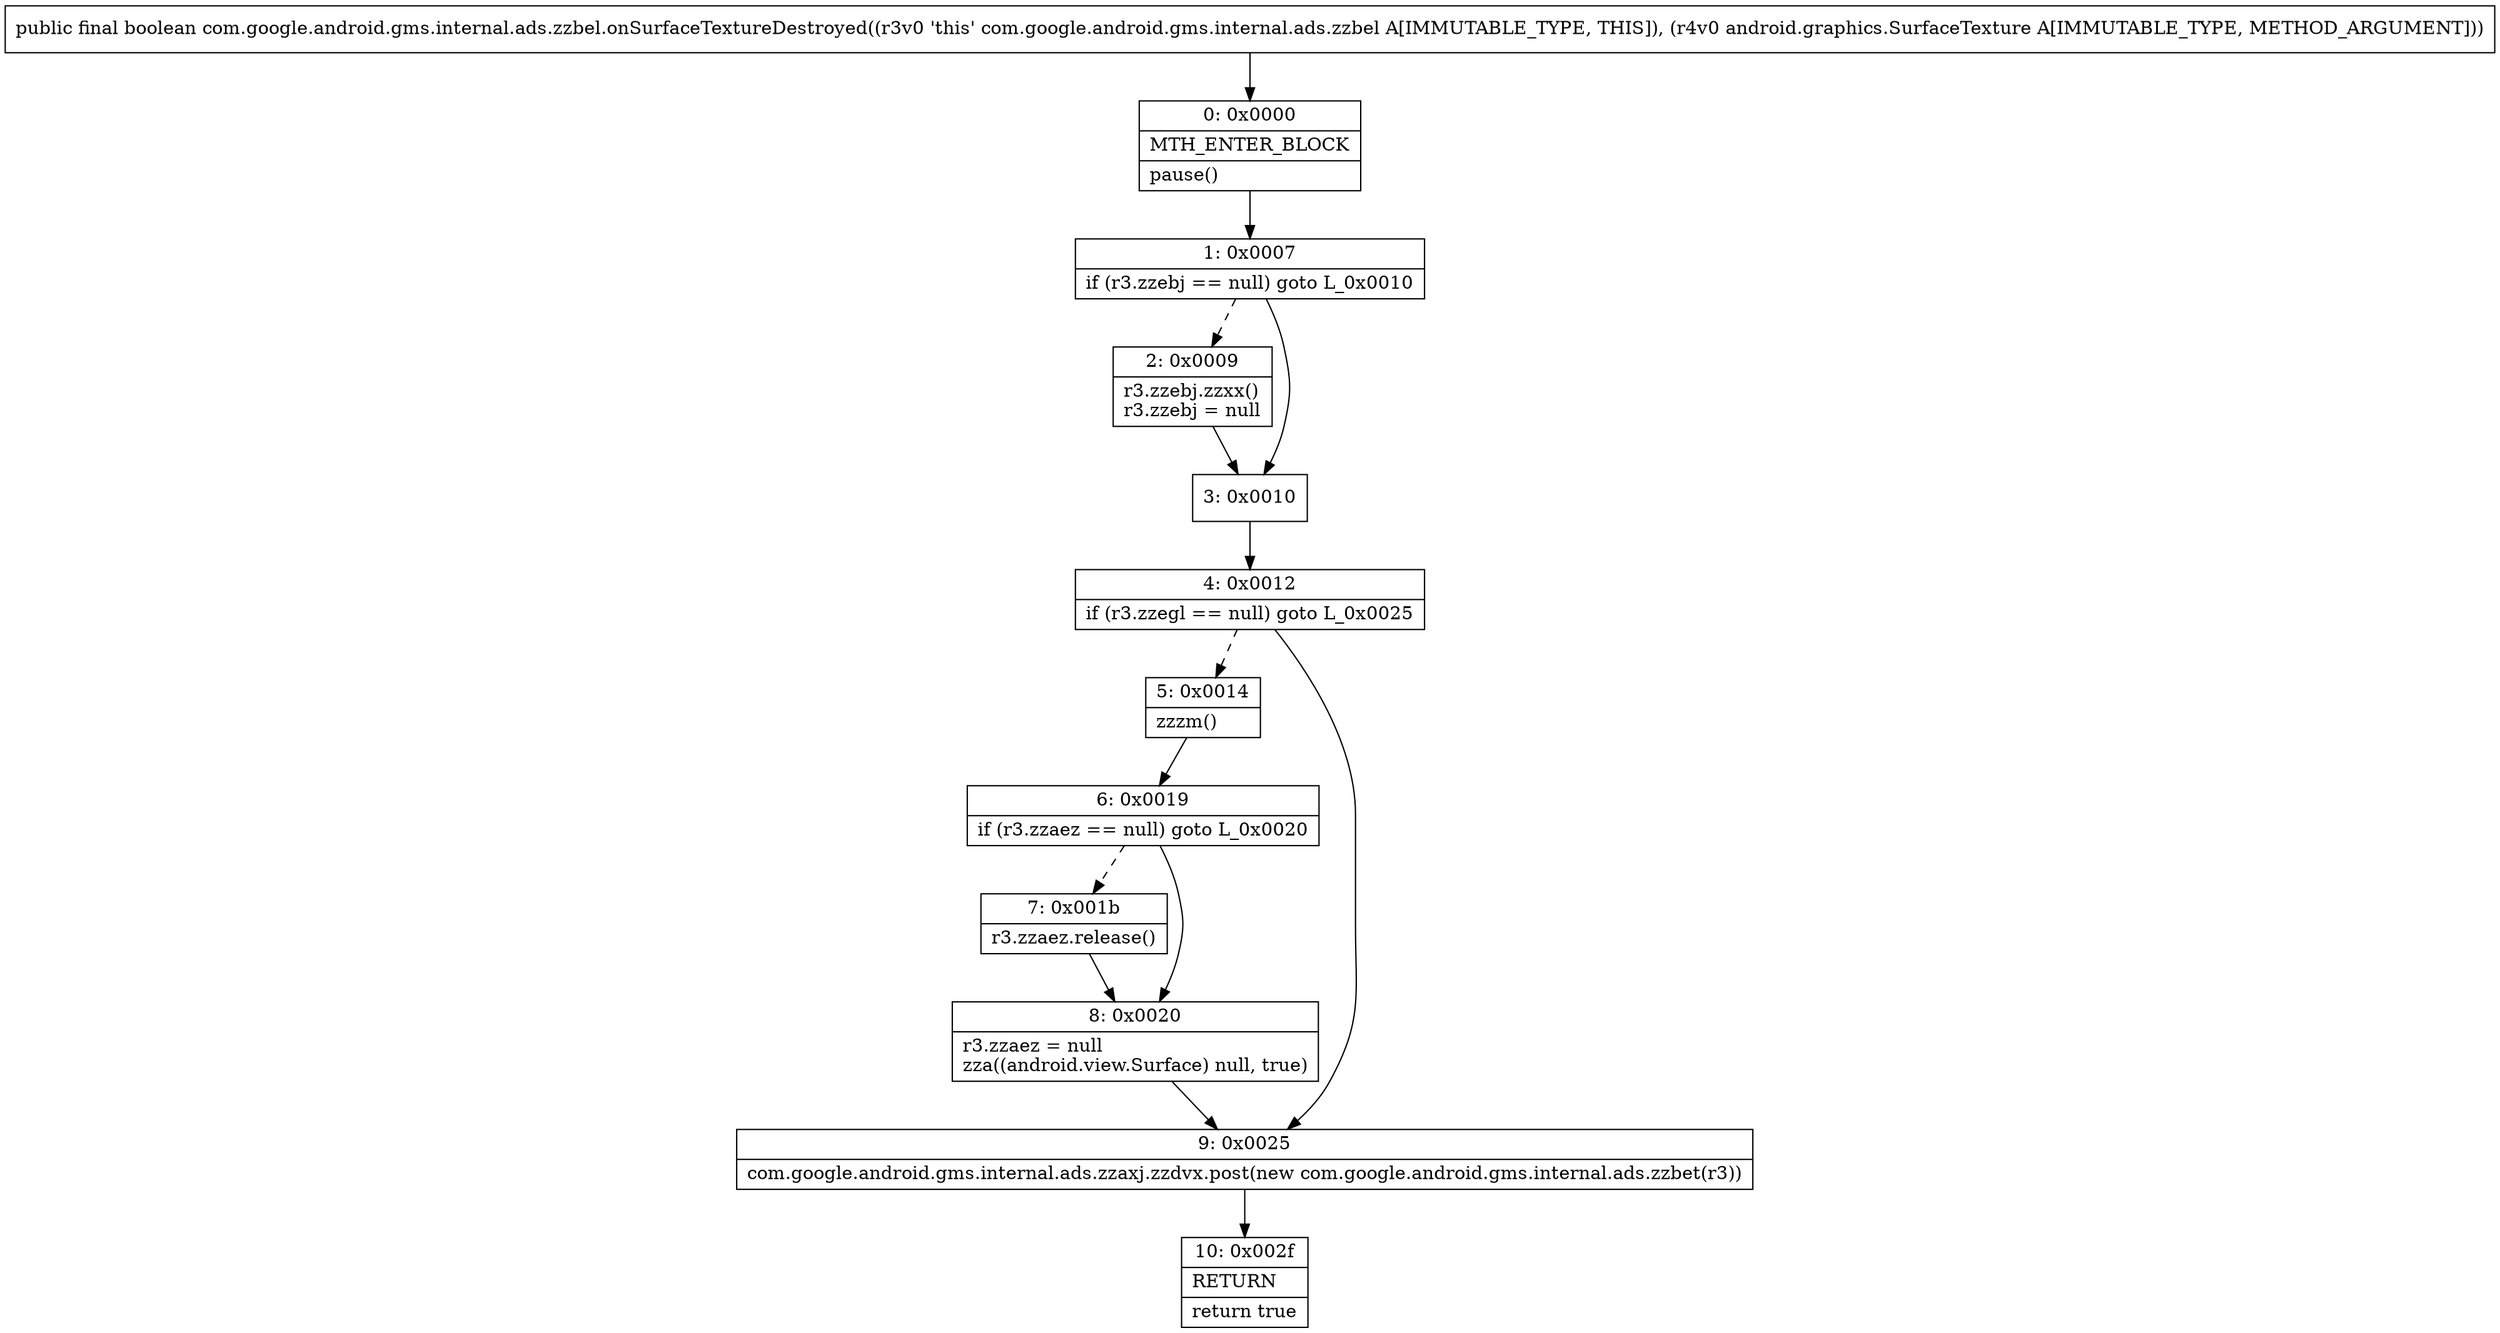 digraph "CFG forcom.google.android.gms.internal.ads.zzbel.onSurfaceTextureDestroyed(Landroid\/graphics\/SurfaceTexture;)Z" {
Node_0 [shape=record,label="{0\:\ 0x0000|MTH_ENTER_BLOCK\l|pause()\l}"];
Node_1 [shape=record,label="{1\:\ 0x0007|if (r3.zzebj == null) goto L_0x0010\l}"];
Node_2 [shape=record,label="{2\:\ 0x0009|r3.zzebj.zzxx()\lr3.zzebj = null\l}"];
Node_3 [shape=record,label="{3\:\ 0x0010}"];
Node_4 [shape=record,label="{4\:\ 0x0012|if (r3.zzegl == null) goto L_0x0025\l}"];
Node_5 [shape=record,label="{5\:\ 0x0014|zzzm()\l}"];
Node_6 [shape=record,label="{6\:\ 0x0019|if (r3.zzaez == null) goto L_0x0020\l}"];
Node_7 [shape=record,label="{7\:\ 0x001b|r3.zzaez.release()\l}"];
Node_8 [shape=record,label="{8\:\ 0x0020|r3.zzaez = null\lzza((android.view.Surface) null, true)\l}"];
Node_9 [shape=record,label="{9\:\ 0x0025|com.google.android.gms.internal.ads.zzaxj.zzdvx.post(new com.google.android.gms.internal.ads.zzbet(r3))\l}"];
Node_10 [shape=record,label="{10\:\ 0x002f|RETURN\l|return true\l}"];
MethodNode[shape=record,label="{public final boolean com.google.android.gms.internal.ads.zzbel.onSurfaceTextureDestroyed((r3v0 'this' com.google.android.gms.internal.ads.zzbel A[IMMUTABLE_TYPE, THIS]), (r4v0 android.graphics.SurfaceTexture A[IMMUTABLE_TYPE, METHOD_ARGUMENT])) }"];
MethodNode -> Node_0;
Node_0 -> Node_1;
Node_1 -> Node_2[style=dashed];
Node_1 -> Node_3;
Node_2 -> Node_3;
Node_3 -> Node_4;
Node_4 -> Node_5[style=dashed];
Node_4 -> Node_9;
Node_5 -> Node_6;
Node_6 -> Node_7[style=dashed];
Node_6 -> Node_8;
Node_7 -> Node_8;
Node_8 -> Node_9;
Node_9 -> Node_10;
}

